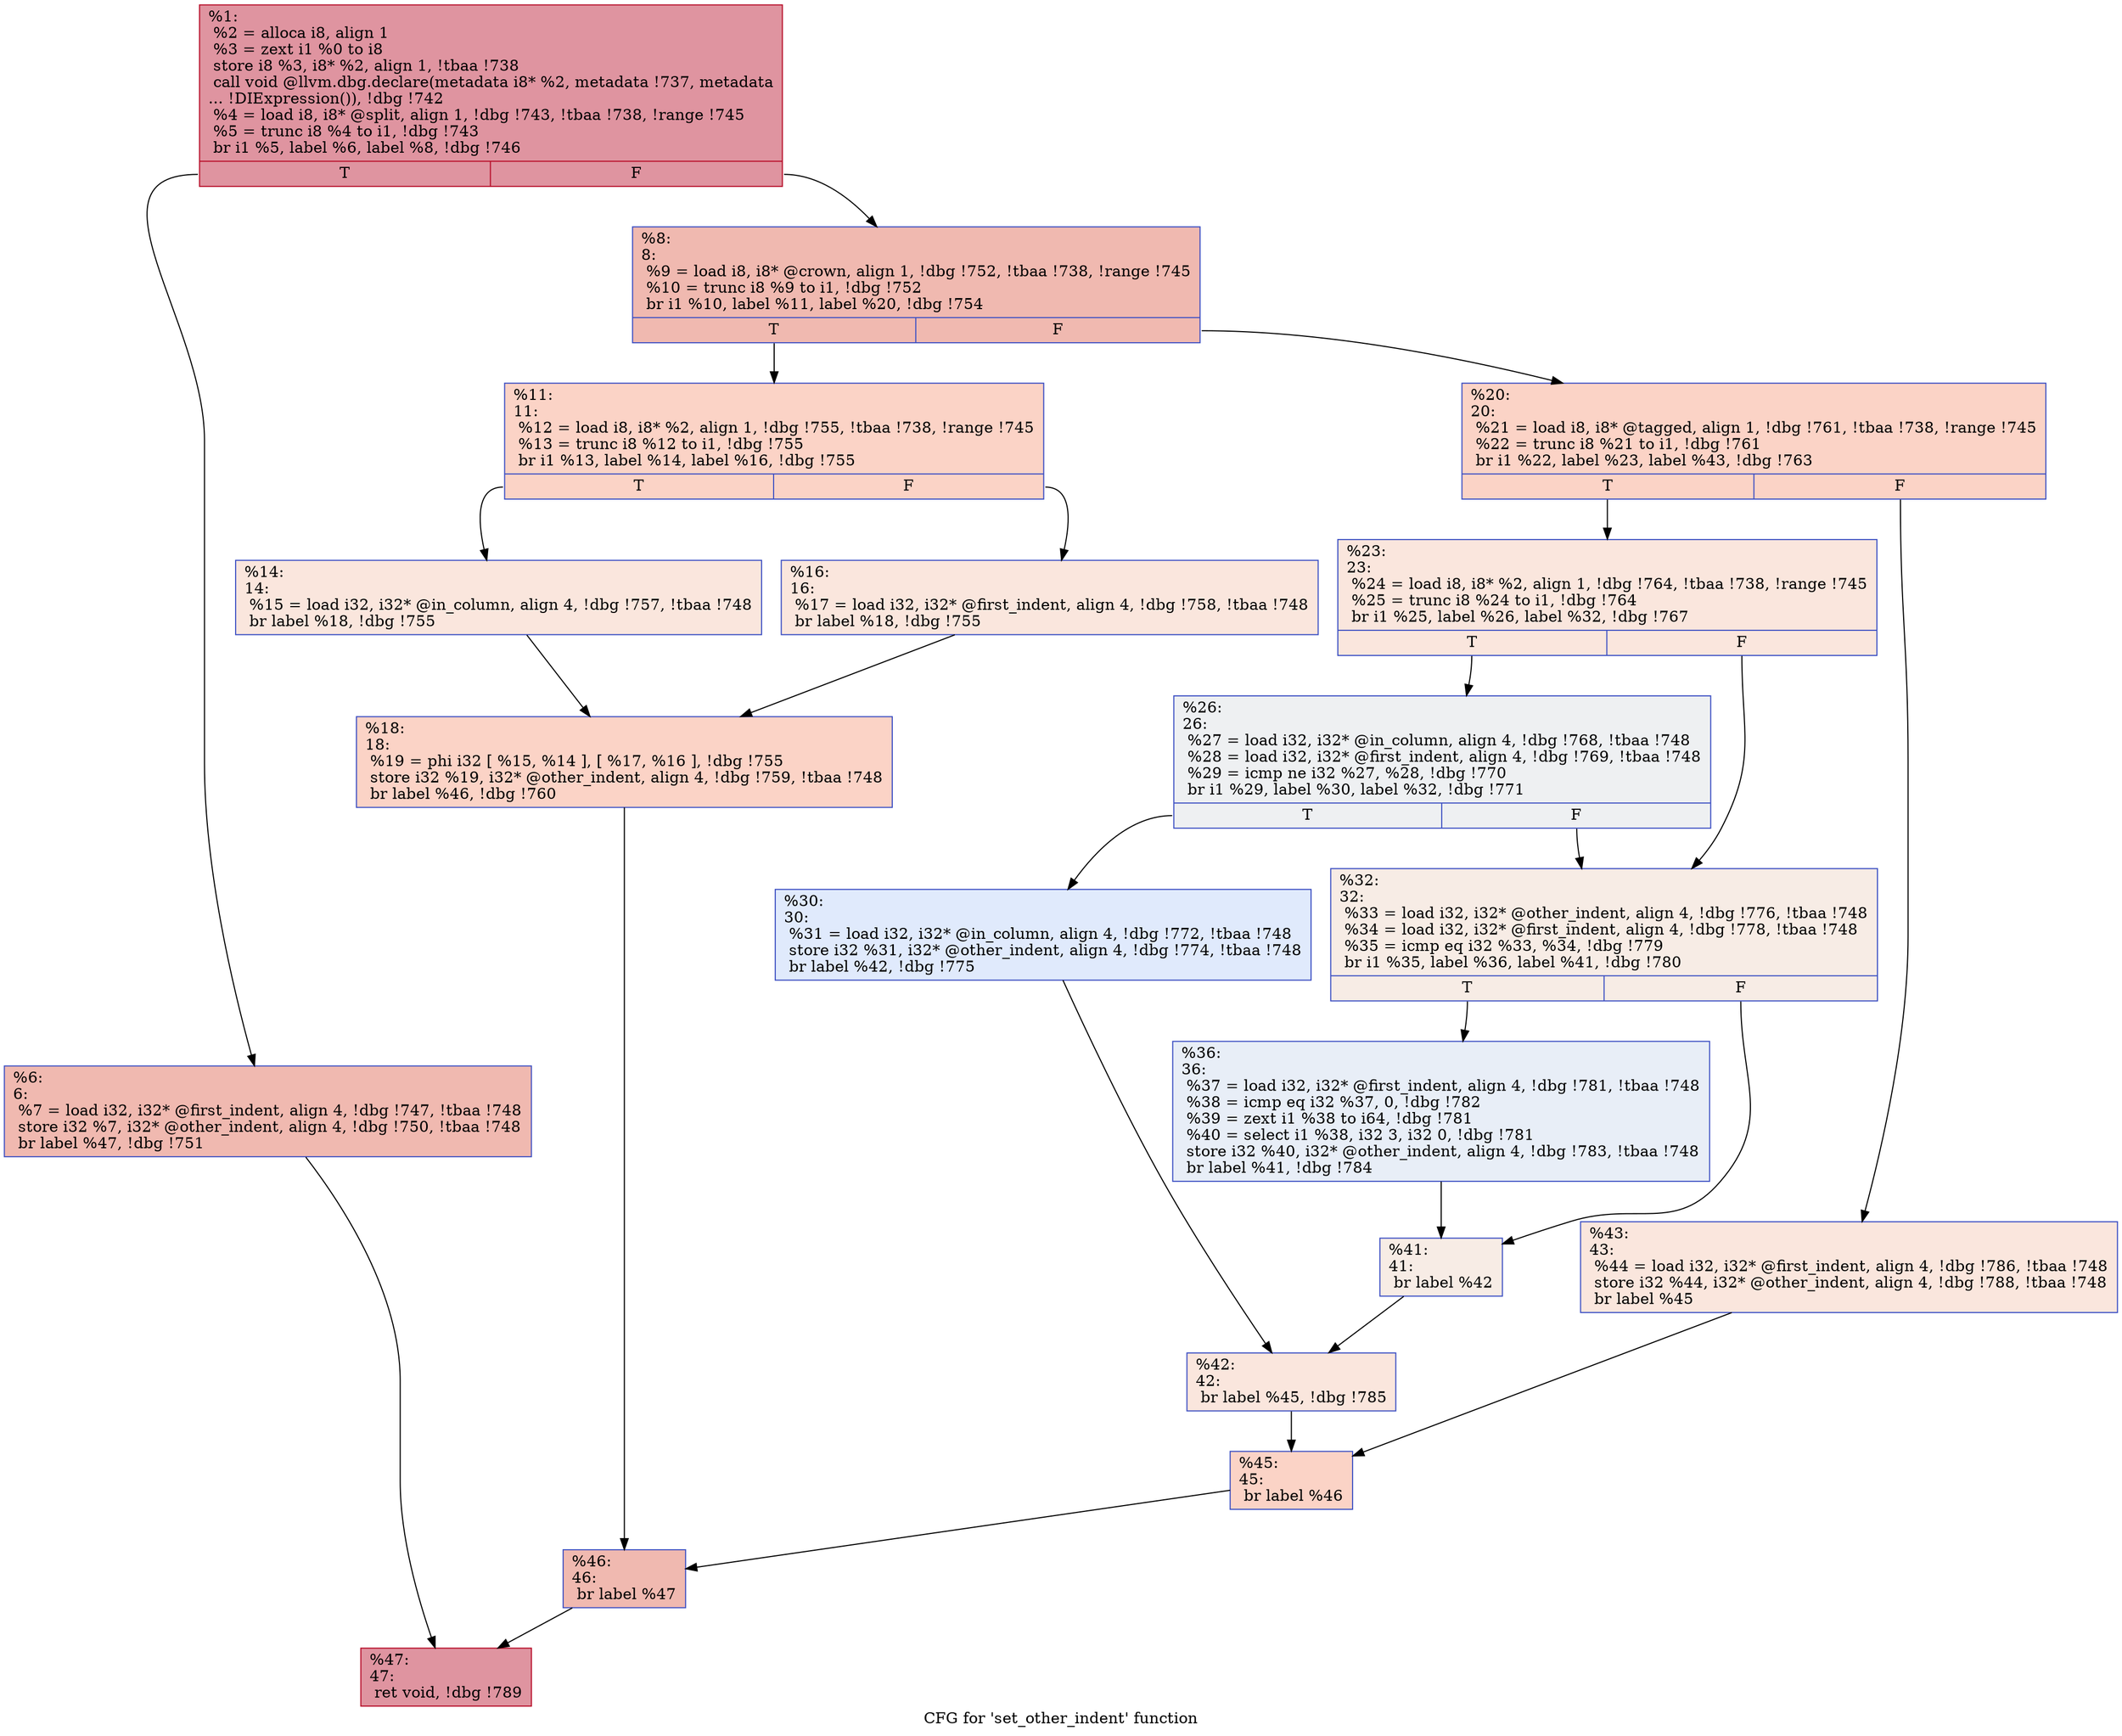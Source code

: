 digraph "CFG for 'set_other_indent' function" {
	label="CFG for 'set_other_indent' function";

	Node0xc8cbe0 [shape=record,color="#b70d28ff", style=filled, fillcolor="#b70d2870",label="{%1:\l  %2 = alloca i8, align 1\l  %3 = zext i1 %0 to i8\l  store i8 %3, i8* %2, align 1, !tbaa !738\l  call void @llvm.dbg.declare(metadata i8* %2, metadata !737, metadata\l... !DIExpression()), !dbg !742\l  %4 = load i8, i8* @split, align 1, !dbg !743, !tbaa !738, !range !745\l  %5 = trunc i8 %4 to i1, !dbg !743\l  br i1 %5, label %6, label %8, !dbg !746\l|{<s0>T|<s1>F}}"];
	Node0xc8cbe0:s0 -> Node0xc8ccd0;
	Node0xc8cbe0:s1 -> Node0xc8cd20;
	Node0xc8ccd0 [shape=record,color="#3d50c3ff", style=filled, fillcolor="#de614d70",label="{%6:\l6:                                                \l  %7 = load i32, i32* @first_indent, align 4, !dbg !747, !tbaa !748\l  store i32 %7, i32* @other_indent, align 4, !dbg !750, !tbaa !748\l  br label %47, !dbg !751\l}"];
	Node0xc8ccd0 -> Node0xc8d220;
	Node0xc8cd20 [shape=record,color="#3d50c3ff", style=filled, fillcolor="#de614d70",label="{%8:\l8:                                                \l  %9 = load i8, i8* @crown, align 1, !dbg !752, !tbaa !738, !range !745\l  %10 = trunc i8 %9 to i1, !dbg !752\l  br i1 %10, label %11, label %20, !dbg !754\l|{<s0>T|<s1>F}}"];
	Node0xc8cd20:s0 -> Node0xc8cd70;
	Node0xc8cd20:s1 -> Node0xc8ceb0;
	Node0xc8cd70 [shape=record,color="#3d50c3ff", style=filled, fillcolor="#f59c7d70",label="{%11:\l11:                                               \l  %12 = load i8, i8* %2, align 1, !dbg !755, !tbaa !738, !range !745\l  %13 = trunc i8 %12 to i1, !dbg !755\l  br i1 %13, label %14, label %16, !dbg !755\l|{<s0>T|<s1>F}}"];
	Node0xc8cd70:s0 -> Node0xc8cdc0;
	Node0xc8cd70:s1 -> Node0xc8ce10;
	Node0xc8cdc0 [shape=record,color="#3d50c3ff", style=filled, fillcolor="#f3c7b170",label="{%14:\l14:                                               \l  %15 = load i32, i32* @in_column, align 4, !dbg !757, !tbaa !748\l  br label %18, !dbg !755\l}"];
	Node0xc8cdc0 -> Node0xc8ce60;
	Node0xc8ce10 [shape=record,color="#3d50c3ff", style=filled, fillcolor="#f3c7b170",label="{%16:\l16:                                               \l  %17 = load i32, i32* @first_indent, align 4, !dbg !758, !tbaa !748\l  br label %18, !dbg !755\l}"];
	Node0xc8ce10 -> Node0xc8ce60;
	Node0xc8ce60 [shape=record,color="#3d50c3ff", style=filled, fillcolor="#f59c7d70",label="{%18:\l18:                                               \l  %19 = phi i32 [ %15, %14 ], [ %17, %16 ], !dbg !755\l  store i32 %19, i32* @other_indent, align 4, !dbg !759, !tbaa !748\l  br label %46, !dbg !760\l}"];
	Node0xc8ce60 -> Node0xc8d1d0;
	Node0xc8ceb0 [shape=record,color="#3d50c3ff", style=filled, fillcolor="#f59c7d70",label="{%20:\l20:                                               \l  %21 = load i8, i8* @tagged, align 1, !dbg !761, !tbaa !738, !range !745\l  %22 = trunc i8 %21 to i1, !dbg !761\l  br i1 %22, label %23, label %43, !dbg !763\l|{<s0>T|<s1>F}}"];
	Node0xc8ceb0:s0 -> Node0xc8cf00;
	Node0xc8ceb0:s1 -> Node0xc8d130;
	Node0xc8cf00 [shape=record,color="#3d50c3ff", style=filled, fillcolor="#f3c7b170",label="{%23:\l23:                                               \l  %24 = load i8, i8* %2, align 1, !dbg !764, !tbaa !738, !range !745\l  %25 = trunc i8 %24 to i1, !dbg !764\l  br i1 %25, label %26, label %32, !dbg !767\l|{<s0>T|<s1>F}}"];
	Node0xc8cf00:s0 -> Node0xc8cf50;
	Node0xc8cf00:s1 -> Node0xc8cff0;
	Node0xc8cf50 [shape=record,color="#3d50c3ff", style=filled, fillcolor="#d9dce170",label="{%26:\l26:                                               \l  %27 = load i32, i32* @in_column, align 4, !dbg !768, !tbaa !748\l  %28 = load i32, i32* @first_indent, align 4, !dbg !769, !tbaa !748\l  %29 = icmp ne i32 %27, %28, !dbg !770\l  br i1 %29, label %30, label %32, !dbg !771\l|{<s0>T|<s1>F}}"];
	Node0xc8cf50:s0 -> Node0xc8cfa0;
	Node0xc8cf50:s1 -> Node0xc8cff0;
	Node0xc8cfa0 [shape=record,color="#3d50c3ff", style=filled, fillcolor="#b9d0f970",label="{%30:\l30:                                               \l  %31 = load i32, i32* @in_column, align 4, !dbg !772, !tbaa !748\l  store i32 %31, i32* @other_indent, align 4, !dbg !774, !tbaa !748\l  br label %42, !dbg !775\l}"];
	Node0xc8cfa0 -> Node0xc8d0e0;
	Node0xc8cff0 [shape=record,color="#3d50c3ff", style=filled, fillcolor="#ecd3c570",label="{%32:\l32:                                               \l  %33 = load i32, i32* @other_indent, align 4, !dbg !776, !tbaa !748\l  %34 = load i32, i32* @first_indent, align 4, !dbg !778, !tbaa !748\l  %35 = icmp eq i32 %33, %34, !dbg !779\l  br i1 %35, label %36, label %41, !dbg !780\l|{<s0>T|<s1>F}}"];
	Node0xc8cff0:s0 -> Node0xc8d040;
	Node0xc8cff0:s1 -> Node0xc8d090;
	Node0xc8d040 [shape=record,color="#3d50c3ff", style=filled, fillcolor="#cbd8ee70",label="{%36:\l36:                                               \l  %37 = load i32, i32* @first_indent, align 4, !dbg !781, !tbaa !748\l  %38 = icmp eq i32 %37, 0, !dbg !782\l  %39 = zext i1 %38 to i64, !dbg !781\l  %40 = select i1 %38, i32 3, i32 0, !dbg !781\l  store i32 %40, i32* @other_indent, align 4, !dbg !783, !tbaa !748\l  br label %41, !dbg !784\l}"];
	Node0xc8d040 -> Node0xc8d090;
	Node0xc8d090 [shape=record,color="#3d50c3ff", style=filled, fillcolor="#ecd3c570",label="{%41:\l41:                                               \l  br label %42\l}"];
	Node0xc8d090 -> Node0xc8d0e0;
	Node0xc8d0e0 [shape=record,color="#3d50c3ff", style=filled, fillcolor="#f3c7b170",label="{%42:\l42:                                               \l  br label %45, !dbg !785\l}"];
	Node0xc8d0e0 -> Node0xc8d180;
	Node0xc8d130 [shape=record,color="#3d50c3ff", style=filled, fillcolor="#f3c7b170",label="{%43:\l43:                                               \l  %44 = load i32, i32* @first_indent, align 4, !dbg !786, !tbaa !748\l  store i32 %44, i32* @other_indent, align 4, !dbg !788, !tbaa !748\l  br label %45\l}"];
	Node0xc8d130 -> Node0xc8d180;
	Node0xc8d180 [shape=record,color="#3d50c3ff", style=filled, fillcolor="#f59c7d70",label="{%45:\l45:                                               \l  br label %46\l}"];
	Node0xc8d180 -> Node0xc8d1d0;
	Node0xc8d1d0 [shape=record,color="#3d50c3ff", style=filled, fillcolor="#de614d70",label="{%46:\l46:                                               \l  br label %47\l}"];
	Node0xc8d1d0 -> Node0xc8d220;
	Node0xc8d220 [shape=record,color="#b70d28ff", style=filled, fillcolor="#b70d2870",label="{%47:\l47:                                               \l  ret void, !dbg !789\l}"];
}
